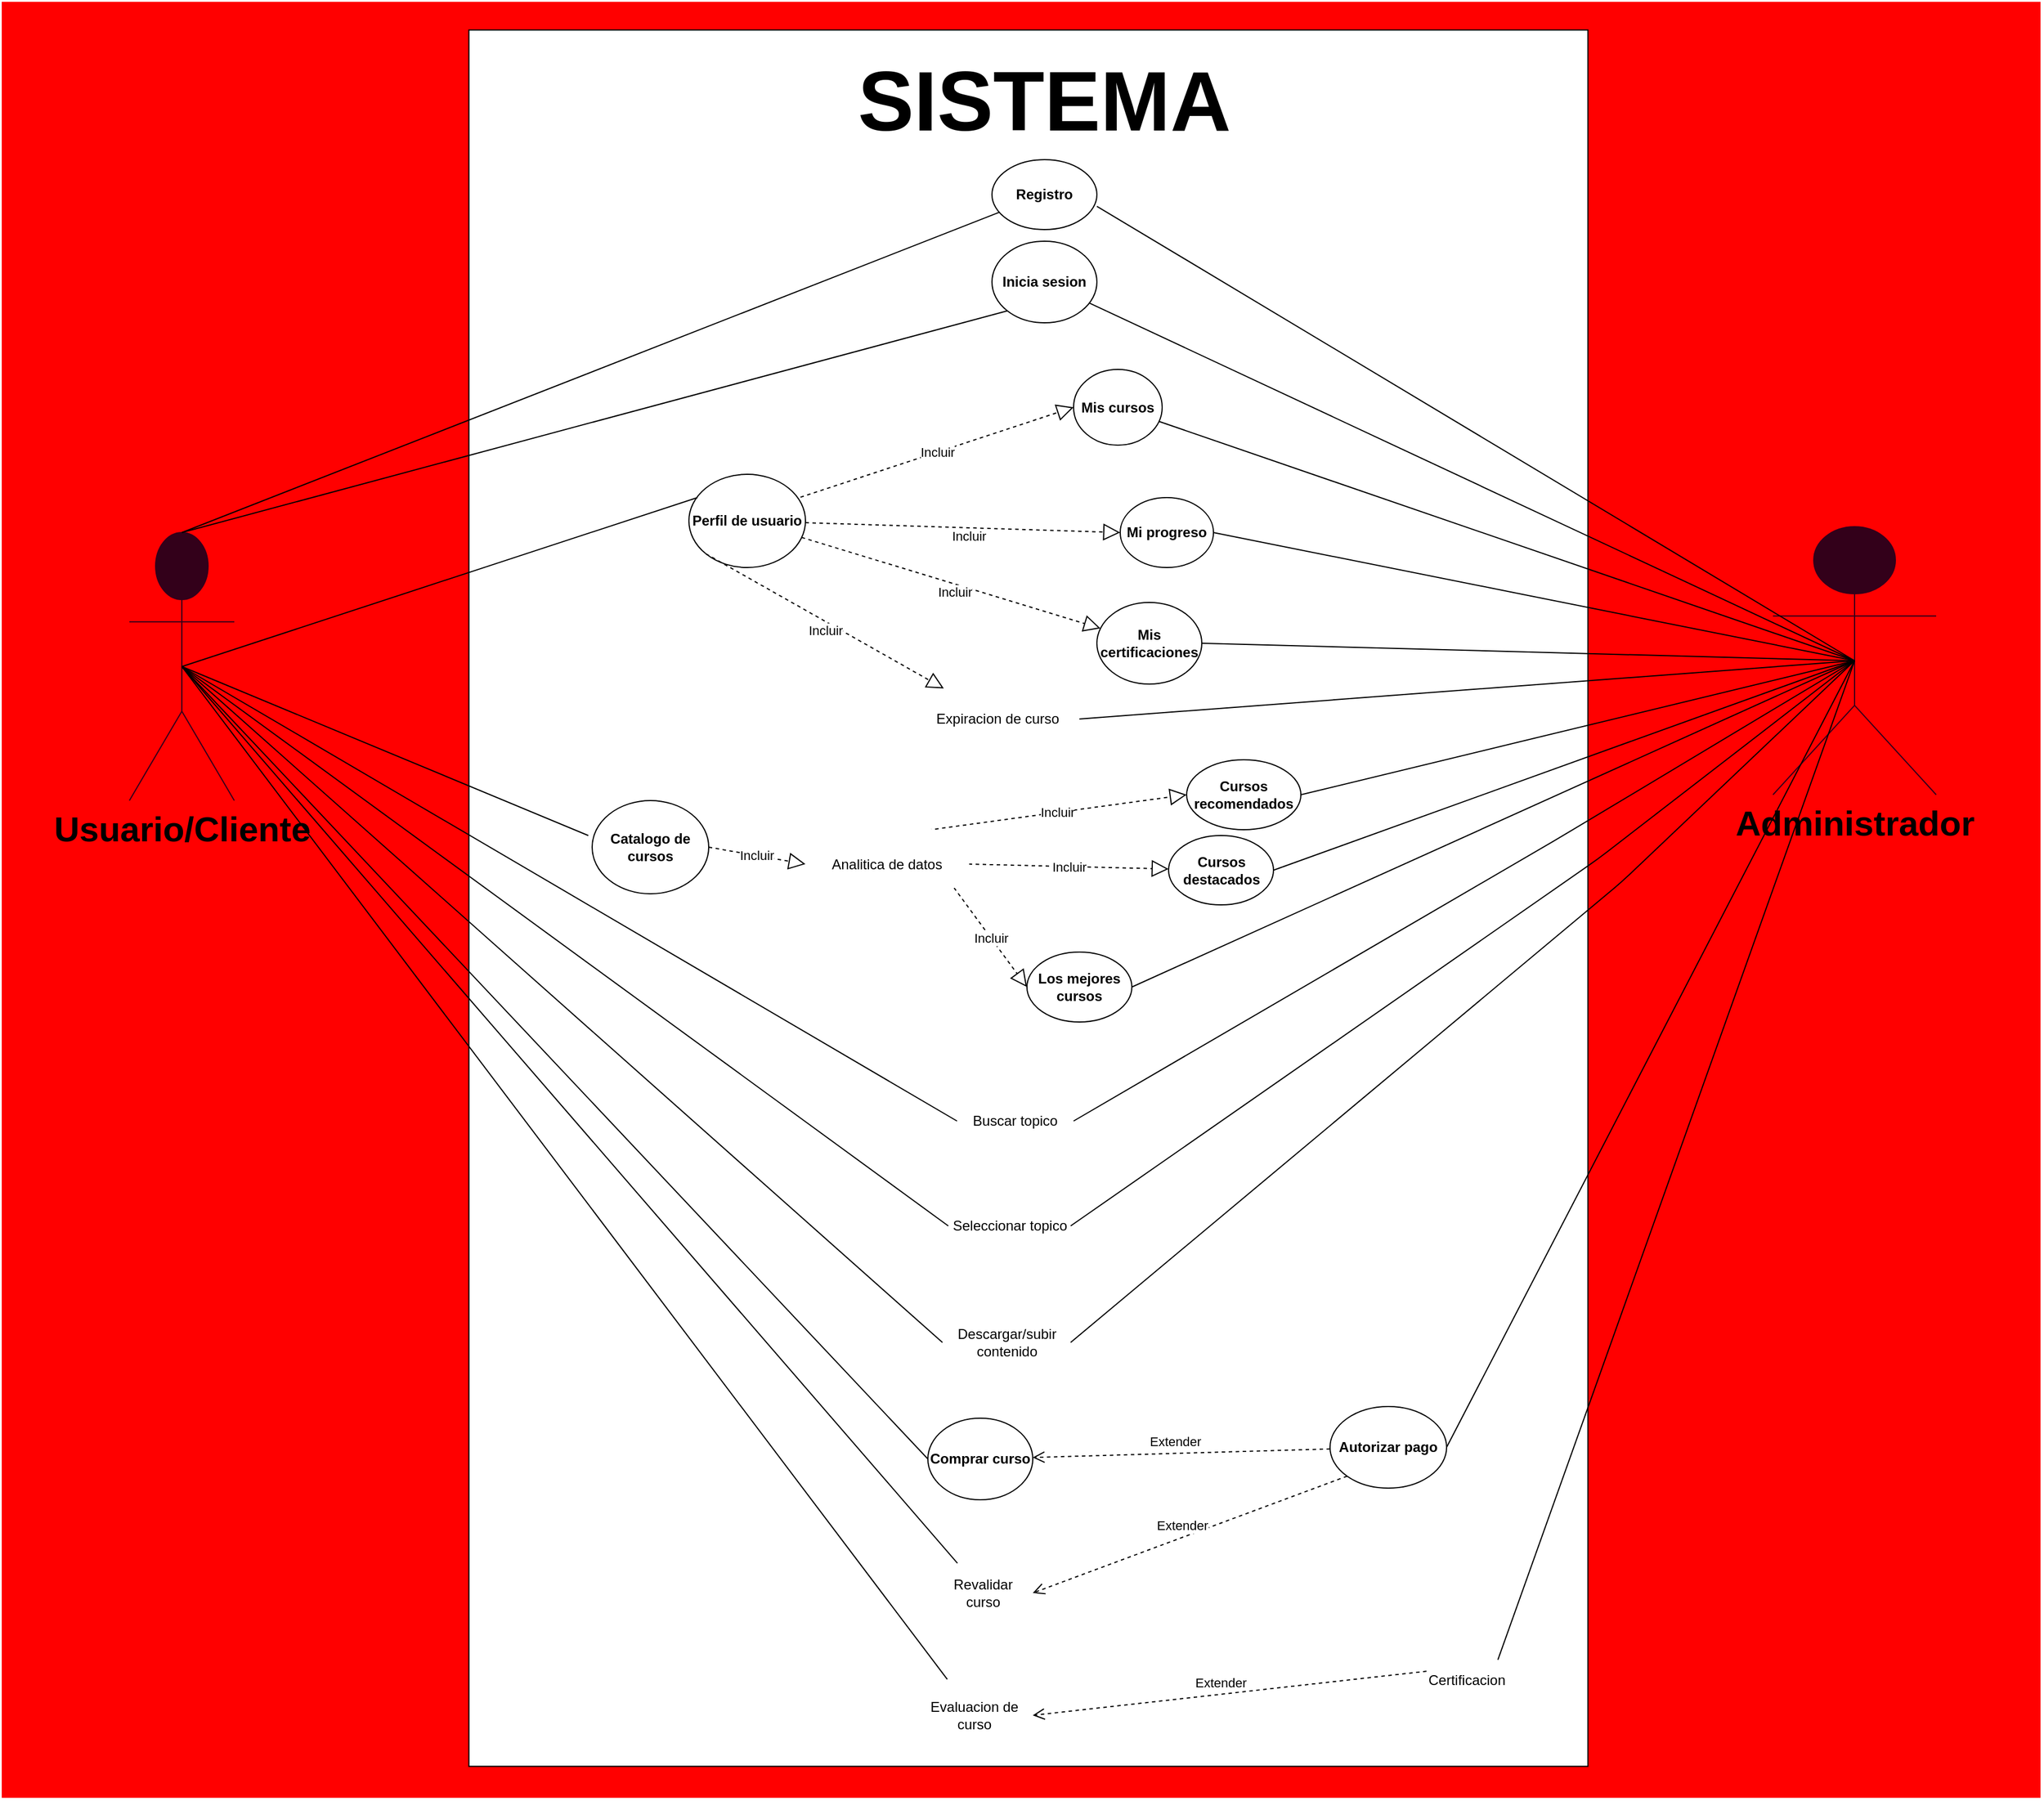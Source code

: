 <mxfile>
    <diagram id="hWGu5HXMCDJEKDJ21eBq" name="Page-1">
        <mxGraphModel dx="3411" dy="2029" grid="1" gridSize="10" guides="1" tooltips="1" connect="1" arrows="1" fold="1" page="1" pageScale="1" pageWidth="827" pageHeight="1169" math="0" shadow="0">
            <root>
                <mxCell id="0"/>
                <mxCell id="1" parent="0"/>
                <mxCell id="112" value="" style="rounded=0;whiteSpace=wrap;html=1;strokeColor=#FFFFFF;fillColor=#FF0000;rotation=90;" vertex="1" parent="1">
                    <mxGeometry x="-816.09" y="-199.83" width="1542.19" height="1750" as="geometry"/>
                </mxCell>
                <mxCell id="39" value="" style="rounded=0;whiteSpace=wrap;html=1;rotation=90;" vertex="1" parent="1">
                    <mxGeometry x="-783.75" y="193.75" width="1490" height="960" as="geometry"/>
                </mxCell>
                <mxCell id="40" value="&lt;b&gt;&lt;font style=&quot;font-size: 30px&quot;&gt;Usuario/Cliente&lt;/font&gt;&lt;/b&gt;" style="shape=umlActor;verticalLabelPosition=bottom;verticalAlign=top;html=1;outlineConnect=0;strokeColor=#33001A;fillColor=#33001A;fontSize=30;" vertex="1" parent="1">
                    <mxGeometry x="-810" y="360" width="90" height="230" as="geometry"/>
                </mxCell>
                <mxCell id="41" value="&lt;b&gt;Registro&lt;/b&gt;" style="ellipse;whiteSpace=wrap;html=1;" vertex="1" parent="1">
                    <mxGeometry x="-70" y="40" width="90" height="60" as="geometry"/>
                </mxCell>
                <mxCell id="42" value="&lt;b&gt;Inicia sesion&lt;/b&gt;" style="ellipse;whiteSpace=wrap;html=1;" vertex="1" parent="1">
                    <mxGeometry x="-70" y="110" width="90" height="70" as="geometry"/>
                </mxCell>
                <mxCell id="43" value="&lt;b&gt;Catalogo de cursos&lt;/b&gt;" style="ellipse;whiteSpace=wrap;html=1;" vertex="1" parent="1">
                    <mxGeometry x="-413" y="590" width="100" height="80" as="geometry"/>
                </mxCell>
                <mxCell id="44" value="&lt;b&gt;Perfil de usuario&lt;/b&gt;" style="ellipse;whiteSpace=wrap;html=1;" vertex="1" parent="1">
                    <mxGeometry x="-330" y="310" width="100" height="80" as="geometry"/>
                </mxCell>
                <mxCell id="45" value="&lt;b&gt;Comprar curso&lt;span style=&quot;color: rgba(0 , 0 , 0 , 0) ; font-family: monospace ; font-size: 0px&quot;&gt;%3CmxGraphModel%3E%3Croot%3E%3CmxCell%20id%3D%220%22%2F%3E%3CmxCell%20id%3D%221%22%20parent%3D%220%22%2F%3E%3CmxCell%20id%3D%222%22%20value%3D%22Catalogo%20de%20cursos%22%20style%3D%22ellipse%3BwhiteSpace%3Dwrap%3Bhtml%3D1%3B%22%20vertex%3D%221%22%20parent%3D%221%22%3E%3CmxGeometry%20x%3D%22170%22%20y%3D%22290%22%20width%3D%22120%22%20height%3D%2280%22%20as%3D%22geometry%22%2F%3E%3C%2FmxCell%3E%3C%2Froot%3E%3C%2FmxGraphModel%3E&lt;/span&gt;&lt;/b&gt;" style="ellipse;whiteSpace=wrap;html=1;" vertex="1" parent="1">
                    <mxGeometry x="-125" y="1120" width="90" height="70" as="geometry"/>
                </mxCell>
                <mxCell id="46" value="&lt;b&gt;Los mejores cursos&lt;/b&gt;" style="ellipse;whiteSpace=wrap;html=1;" vertex="1" parent="1">
                    <mxGeometry x="-40" y="720" width="90" height="60" as="geometry"/>
                </mxCell>
                <mxCell id="47" value="&lt;b&gt;Cursos destacados&lt;/b&gt;" style="ellipse;whiteSpace=wrap;html=1;" vertex="1" parent="1">
                    <mxGeometry x="81.5" y="620" width="90" height="59.5" as="geometry"/>
                </mxCell>
                <mxCell id="48" value="&lt;b&gt;Cursos recomendados&lt;/b&gt;" style="ellipse;whiteSpace=wrap;html=1;" vertex="1" parent="1">
                    <mxGeometry x="97" y="555" width="98" height="60" as="geometry"/>
                </mxCell>
                <mxCell id="49" value="&lt;b&gt;Autorizar pago&lt;/b&gt;" style="ellipse;whiteSpace=wrap;html=1;" vertex="1" parent="1">
                    <mxGeometry x="220" y="1110" width="100" height="70" as="geometry"/>
                </mxCell>
                <mxCell id="50" value="" style="endArrow=none;html=1;exitX=0.5;exitY=0;exitDx=0;exitDy=0;exitPerimeter=0;" edge="1" parent="1" source="40" target="41">
                    <mxGeometry width="50" height="50" relative="1" as="geometry">
                        <mxPoint x="440" y="370" as="sourcePoint"/>
                        <mxPoint x="490" y="320" as="targetPoint"/>
                    </mxGeometry>
                </mxCell>
                <mxCell id="51" value="" style="endArrow=none;html=1;exitX=0.5;exitY=0;exitDx=0;exitDy=0;exitPerimeter=0;entryX=0;entryY=1;entryDx=0;entryDy=0;" edge="1" parent="1" source="40" target="42">
                    <mxGeometry width="50" height="50" relative="1" as="geometry">
                        <mxPoint x="95" y="280" as="sourcePoint"/>
                        <mxPoint x="166.727" y="98.744" as="targetPoint"/>
                    </mxGeometry>
                </mxCell>
                <mxCell id="52" value="" style="endArrow=none;html=1;entryX=0;entryY=0.5;entryDx=0;entryDy=0;exitX=0.5;exitY=0.5;exitDx=0;exitDy=0;exitPerimeter=0;" edge="1" parent="1" source="40" target="45">
                    <mxGeometry width="50" height="50" relative="1" as="geometry">
                        <mxPoint x="90" y="340" as="sourcePoint"/>
                        <mxPoint x="176.727" y="108.744" as="targetPoint"/>
                        <Array as="points"/>
                    </mxGeometry>
                </mxCell>
                <mxCell id="53" value="" style="endArrow=none;html=1;entryX=-0.033;entryY=0.375;entryDx=0;entryDy=0;entryPerimeter=0;exitX=0.5;exitY=0.5;exitDx=0;exitDy=0;exitPerimeter=0;" edge="1" parent="1" source="40" target="43">
                    <mxGeometry width="50" height="50" relative="1" as="geometry">
                        <mxPoint x="85" y="300" as="sourcePoint"/>
                        <mxPoint x="186.727" y="118.744" as="targetPoint"/>
                        <Array as="points"/>
                    </mxGeometry>
                </mxCell>
                <mxCell id="54" value="" style="endArrow=none;html=1;entryX=0.073;entryY=0.25;entryDx=0;entryDy=0;entryPerimeter=0;exitX=0.5;exitY=0.5;exitDx=0;exitDy=0;exitPerimeter=0;" edge="1" parent="1" source="40" target="44">
                    <mxGeometry width="50" height="50" relative="1" as="geometry">
                        <mxPoint x="-280" y="350" as="sourcePoint"/>
                        <mxPoint x="159.997" y="240.004" as="targetPoint"/>
                        <Array as="points"/>
                    </mxGeometry>
                </mxCell>
                <mxCell id="55" value="Extender" style="html=1;verticalAlign=bottom;endArrow=open;dashed=1;endSize=8;" edge="1" parent="1" source="49" target="45">
                    <mxGeometry x="0.046" y="-2" relative="1" as="geometry">
                        <mxPoint x="360" y="260" as="sourcePoint"/>
                        <mxPoint x="280" y="260" as="targetPoint"/>
                        <Array as="points"/>
                        <mxPoint y="1" as="offset"/>
                    </mxGeometry>
                </mxCell>
                <mxCell id="56" value="Incluir" style="endArrow=block;dashed=1;endFill=0;endSize=12;html=1;exitX=0.752;exitY=0.083;exitDx=0;exitDy=0;entryX=0;entryY=0.5;entryDx=0;entryDy=0;exitPerimeter=0;" edge="1" parent="1" source="106" target="48">
                    <mxGeometry width="160" relative="1" as="geometry">
                        <mxPoint x="270" y="420" as="sourcePoint"/>
                        <mxPoint x="390" y="330" as="targetPoint"/>
                        <Array as="points"/>
                    </mxGeometry>
                </mxCell>
                <mxCell id="57" value="Incluir" style="endArrow=block;dashed=1;endFill=0;endSize=12;html=1;exitX=1;exitY=0.5;exitDx=0;exitDy=0;" edge="1" parent="1" source="106" target="47">
                    <mxGeometry width="160" relative="1" as="geometry">
                        <mxPoint x="349.751" y="360.817" as="sourcePoint"/>
                        <mxPoint x="418.01" y="429.99" as="targetPoint"/>
                    </mxGeometry>
                </mxCell>
                <mxCell id="58" value="Incluir" style="endArrow=block;dashed=1;endFill=0;endSize=12;html=1;entryX=0;entryY=0.5;entryDx=0;entryDy=0;exitX=0.91;exitY=0.79;exitDx=0;exitDy=0;exitPerimeter=0;" edge="1" parent="1" source="106" target="46">
                    <mxGeometry width="160" relative="1" as="geometry">
                        <mxPoint x="340" y="390" as="sourcePoint"/>
                        <mxPoint x="418.01" y="420" as="targetPoint"/>
                    </mxGeometry>
                </mxCell>
                <mxCell id="59" value="&lt;b&gt;Mis certificaciones&lt;/b&gt;" style="ellipse;whiteSpace=wrap;html=1;" vertex="1" parent="1">
                    <mxGeometry x="20" y="420" width="90" height="70" as="geometry"/>
                </mxCell>
                <mxCell id="60" value="&lt;b&gt;Mi progreso&lt;/b&gt;" style="ellipse;whiteSpace=wrap;html=1;" vertex="1" parent="1">
                    <mxGeometry x="40" y="330" width="80" height="60" as="geometry"/>
                </mxCell>
                <mxCell id="61" value="&lt;b&gt;Mis cursos&lt;/b&gt;" style="ellipse;whiteSpace=wrap;html=1;" vertex="1" parent="1">
                    <mxGeometry y="220" width="76" height="65" as="geometry"/>
                </mxCell>
                <mxCell id="62" value="Incluir" style="endArrow=block;dashed=1;endFill=0;endSize=12;html=1;entryX=0;entryY=0.5;entryDx=0;entryDy=0;exitX=0.957;exitY=0.246;exitDx=0;exitDy=0;exitPerimeter=0;" edge="1" parent="1" source="44" target="61">
                    <mxGeometry width="160" relative="1" as="geometry">
                        <mxPoint x="299" y="494" as="sourcePoint"/>
                        <mxPoint x="380" y="520" as="targetPoint"/>
                        <Array as="points"/>
                    </mxGeometry>
                </mxCell>
                <mxCell id="63" value="Incluir" style="endArrow=block;dashed=1;endFill=0;endSize=12;html=1;entryX=0;entryY=0.5;entryDx=0;entryDy=0;" edge="1" parent="1" source="44" target="60">
                    <mxGeometry x="0.039" y="-7" width="160" relative="1" as="geometry">
                        <mxPoint x="250" y="640" as="sourcePoint"/>
                        <mxPoint x="331" y="666" as="targetPoint"/>
                        <mxPoint as="offset"/>
                    </mxGeometry>
                </mxCell>
                <mxCell id="64" value="Incluir" style="endArrow=block;dashed=1;endFill=0;endSize=12;html=1;" edge="1" parent="1" source="44" target="59">
                    <mxGeometry x="0.039" y="-7" width="160" relative="1" as="geometry">
                        <mxPoint x="210" y="650" as="sourcePoint"/>
                        <mxPoint x="314.645" y="731.716" as="targetPoint"/>
                        <mxPoint as="offset"/>
                    </mxGeometry>
                </mxCell>
                <mxCell id="65" value="&lt;font style=&quot;font-size: 72px&quot;&gt;&lt;b&gt;SISTEMA&lt;/b&gt;&lt;/font&gt;" style="text;html=1;strokeColor=none;fillColor=none;align=center;verticalAlign=middle;whiteSpace=wrap;rounded=0;" vertex="1" parent="1">
                    <mxGeometry x="-45" y="-20" width="40" height="20" as="geometry"/>
                </mxCell>
                <mxCell id="66" value="&lt;font style=&quot;font-size: 30px&quot;&gt;&lt;b&gt;Administrador&lt;/b&gt;&lt;/font&gt;" style="shape=umlActor;verticalLabelPosition=bottom;verticalAlign=top;html=1;outlineConnect=0;strokeColor=#33001A;fillColor=#33001A;fontSize=30;" vertex="1" parent="1">
                    <mxGeometry x="600" y="355" width="140" height="230" as="geometry"/>
                </mxCell>
                <mxCell id="67" value="" style="endArrow=none;html=1;exitX=1;exitY=0.667;exitDx=0;exitDy=0;exitPerimeter=0;entryX=0.5;entryY=0.5;entryDx=0;entryDy=0;entryPerimeter=0;" edge="1" parent="1" source="41" target="66">
                    <mxGeometry width="50" height="50" relative="1" as="geometry">
                        <mxPoint x="520" y="250" as="sourcePoint"/>
                        <mxPoint x="570" y="200" as="targetPoint"/>
                    </mxGeometry>
                </mxCell>
                <mxCell id="68" value="" style="endArrow=none;html=1;entryX=0.5;entryY=0.5;entryDx=0;entryDy=0;entryPerimeter=0;" edge="1" parent="1" source="42" target="66">
                    <mxGeometry width="50" height="50" relative="1" as="geometry">
                        <mxPoint x="470" y="284.13" as="sourcePoint"/>
                        <mxPoint x="680" y="415.878" as="targetPoint"/>
                    </mxGeometry>
                </mxCell>
                <mxCell id="69" value="" style="endArrow=none;html=1;exitX=1;exitY=0.5;exitDx=0;exitDy=0;entryX=0.5;entryY=0.5;entryDx=0;entryDy=0;entryPerimeter=0;" edge="1" parent="1" source="49" target="66">
                    <mxGeometry width="50" height="50" relative="1" as="geometry">
                        <mxPoint x="590" y="388.25" as="sourcePoint"/>
                        <mxPoint x="800" y="519.998" as="targetPoint"/>
                    </mxGeometry>
                </mxCell>
                <mxCell id="70" value="" style="endArrow=none;html=1;exitX=1;exitY=0.5;exitDx=0;exitDy=0;entryX=0.5;entryY=0.5;entryDx=0;entryDy=0;entryPerimeter=0;" edge="1" parent="1" source="48" target="66">
                    <mxGeometry width="50" height="50" relative="1" as="geometry">
                        <mxPoint x="570" y="498.25" as="sourcePoint"/>
                        <mxPoint x="780" y="629.998" as="targetPoint"/>
                        <Array as="points"/>
                    </mxGeometry>
                </mxCell>
                <mxCell id="71" value="" style="endArrow=none;html=1;exitX=1;exitY=0.5;exitDx=0;exitDy=0;entryX=0.5;entryY=0.5;entryDx=0;entryDy=0;entryPerimeter=0;" edge="1" parent="1" source="47" target="66">
                    <mxGeometry width="50" height="50" relative="1" as="geometry">
                        <mxPoint x="586" y="495" as="sourcePoint"/>
                        <mxPoint x="725" y="360" as="targetPoint"/>
                        <Array as="points"/>
                    </mxGeometry>
                </mxCell>
                <mxCell id="72" value="" style="endArrow=none;html=1;exitX=1;exitY=0.5;exitDx=0;exitDy=0;entryX=0.5;entryY=0.5;entryDx=0;entryDy=0;entryPerimeter=0;" edge="1" parent="1" source="46" target="66">
                    <mxGeometry width="50" height="50" relative="1" as="geometry">
                        <mxPoint x="590" y="605" as="sourcePoint"/>
                        <mxPoint x="775" y="430" as="targetPoint"/>
                        <Array as="points"/>
                    </mxGeometry>
                </mxCell>
                <mxCell id="73" value="" style="endArrow=none;html=1;entryX=0.5;entryY=0.5;entryDx=0;entryDy=0;entryPerimeter=0;" edge="1" parent="1" source="61" target="66">
                    <mxGeometry width="50" height="50" relative="1" as="geometry">
                        <mxPoint x="580" y="710" as="sourcePoint"/>
                        <mxPoint x="760" y="410" as="targetPoint"/>
                        <Array as="points"/>
                    </mxGeometry>
                </mxCell>
                <mxCell id="74" value="" style="endArrow=none;html=1;exitX=1;exitY=0.5;exitDx=0;exitDy=0;entryX=0.5;entryY=0.5;entryDx=0;entryDy=0;entryPerimeter=0;" edge="1" parent="1" source="60" target="66">
                    <mxGeometry width="50" height="50" relative="1" as="geometry">
                        <mxPoint x="515.7" y="808.03" as="sourcePoint"/>
                        <mxPoint x="775" y="430" as="targetPoint"/>
                        <Array as="points"/>
                    </mxGeometry>
                </mxCell>
                <mxCell id="75" value="" style="endArrow=none;html=1;exitX=1;exitY=0.5;exitDx=0;exitDy=0;entryX=0.5;entryY=0.5;entryDx=0;entryDy=0;entryPerimeter=0;" edge="1" parent="1" source="59" target="66">
                    <mxGeometry width="50" height="50" relative="1" as="geometry">
                        <mxPoint x="396.6" y="820.974" as="sourcePoint"/>
                        <mxPoint x="775" y="430" as="targetPoint"/>
                        <Array as="points"/>
                    </mxGeometry>
                </mxCell>
                <mxCell id="78" value="Expiracion de curso" style="ellipse;whiteSpace=wrap;html=1;strokeColor=#FFFFFF;" vertex="1" parent="1">
                    <mxGeometry x="-135" y="485" width="140" height="70" as="geometry"/>
                </mxCell>
                <mxCell id="79" value="Incluir" style="endArrow=block;dashed=1;endFill=0;endSize=12;html=1;exitX=0;exitY=1;exitDx=0;exitDy=0;" edge="1" parent="1" source="44" target="78">
                    <mxGeometry x="0.039" y="-7" width="160" relative="1" as="geometry">
                        <mxPoint x="-110" y="750" as="sourcePoint"/>
                        <mxPoint x="-61.443" y="916.022" as="targetPoint"/>
                        <mxPoint as="offset"/>
                    </mxGeometry>
                </mxCell>
                <mxCell id="81" value="Revalidar curso" style="ellipse;whiteSpace=wrap;html=1;strokeColor=#FFFFFF;" vertex="1" parent="1">
                    <mxGeometry x="-120" y="1240" width="85" height="60" as="geometry"/>
                </mxCell>
                <mxCell id="82" value="Extender" style="html=1;verticalAlign=bottom;endArrow=open;dashed=1;endSize=8;entryX=1;entryY=0.5;entryDx=0;entryDy=0;exitX=0;exitY=1;exitDx=0;exitDy=0;" edge="1" parent="1" source="49" target="81">
                    <mxGeometry x="0.046" y="-2" relative="1" as="geometry">
                        <mxPoint x="205.746" y="624.437" as="sourcePoint"/>
                        <mxPoint x="0.004" y="545.0" as="targetPoint"/>
                        <Array as="points"/>
                        <mxPoint y="1" as="offset"/>
                    </mxGeometry>
                </mxCell>
                <mxCell id="83" value="" style="endArrow=none;html=1;exitX=0.5;exitY=0.5;exitDx=0;exitDy=0;exitPerimeter=0;" edge="1" parent="1" source="40" target="81">
                    <mxGeometry width="50" height="50" relative="1" as="geometry">
                        <mxPoint x="-565" y="495" as="sourcePoint"/>
                        <mxPoint x="-112.7" y="720" as="targetPoint"/>
                        <Array as="points"/>
                    </mxGeometry>
                </mxCell>
                <mxCell id="84" value="Evaluacion de curso" style="ellipse;whiteSpace=wrap;html=1;strokeColor=#FFFFFF;" vertex="1" parent="1">
                    <mxGeometry x="-135" y="1340" width="100" height="70" as="geometry"/>
                </mxCell>
                <mxCell id="85" value="Certificacion" style="ellipse;whiteSpace=wrap;html=1;strokeColor=#FFFFFF;" vertex="1" parent="1">
                    <mxGeometry x="300" y="1320" width="75" height="50" as="geometry"/>
                </mxCell>
                <mxCell id="86" value="Extender" style="html=1;verticalAlign=bottom;endArrow=open;dashed=1;endSize=8;entryX=1;entryY=0.5;entryDx=0;entryDy=0;exitX=0.037;exitY=0.343;exitDx=0;exitDy=0;exitPerimeter=0;" edge="1" parent="1" source="85" target="84">
                    <mxGeometry x="0.046" y="-2" relative="1" as="geometry">
                        <mxPoint x="146.5" y="730" as="sourcePoint"/>
                        <mxPoint x="-36.5" y="710" as="targetPoint"/>
                        <Array as="points"/>
                        <mxPoint y="1" as="offset"/>
                    </mxGeometry>
                </mxCell>
                <mxCell id="87" value="" style="endArrow=none;html=1;exitX=0.5;exitY=0.5;exitDx=0;exitDy=0;exitPerimeter=0;" edge="1" parent="1" source="40" target="84">
                    <mxGeometry width="50" height="50" relative="1" as="geometry">
                        <mxPoint x="-565" y="495" as="sourcePoint"/>
                        <mxPoint x="-112.7" y="890" as="targetPoint"/>
                        <Array as="points"/>
                    </mxGeometry>
                </mxCell>
                <mxCell id="91" value="Buscar topico" style="ellipse;whiteSpace=wrap;html=1;strokeColor=#FFFFFF;" vertex="1" parent="1">
                    <mxGeometry x="-100" y="830" width="100" height="70" as="geometry"/>
                </mxCell>
                <mxCell id="92" value="Seleccionar topico" style="ellipse;whiteSpace=wrap;html=1;strokeColor=#FFFFFF;" vertex="1" parent="1">
                    <mxGeometry x="-107.5" y="920" width="105" height="70" as="geometry"/>
                </mxCell>
                <mxCell id="94" value="Descargar/subir contenido" style="ellipse;whiteSpace=wrap;html=1;strokeColor=#FFFFFF;" vertex="1" parent="1">
                    <mxGeometry x="-112.5" y="1030" width="110" height="50" as="geometry"/>
                </mxCell>
                <mxCell id="95" style="edgeStyle=orthogonalEdgeStyle;rounded=0;orthogonalLoop=1;jettySize=auto;html=1;exitX=0.5;exitY=1;exitDx=0;exitDy=0;" edge="1" parent="1" source="91" target="91">
                    <mxGeometry relative="1" as="geometry"/>
                </mxCell>
                <mxCell id="97" value="" style="endArrow=none;html=1;entryX=0;entryY=0.5;entryDx=0;entryDy=0;exitX=0.5;exitY=0.5;exitDx=0;exitDy=0;exitPerimeter=0;" edge="1" parent="1" source="40" target="94">
                    <mxGeometry width="50" height="50" relative="1" as="geometry">
                        <mxPoint x="-565" y="495" as="sourcePoint"/>
                        <mxPoint x="-100.0" y="1055" as="targetPoint"/>
                        <Array as="points"/>
                    </mxGeometry>
                </mxCell>
                <mxCell id="98" value="" style="endArrow=none;html=1;entryX=0;entryY=0.5;entryDx=0;entryDy=0;exitX=0.5;exitY=0.5;exitDx=0;exitDy=0;exitPerimeter=0;" edge="1" parent="1" source="40" target="92">
                    <mxGeometry width="50" height="50" relative="1" as="geometry">
                        <mxPoint x="-565" y="495" as="sourcePoint"/>
                        <mxPoint x="-135.0" y="900" as="targetPoint"/>
                        <Array as="points"/>
                    </mxGeometry>
                </mxCell>
                <mxCell id="99" value="" style="endArrow=none;html=1;entryX=0;entryY=0.5;entryDx=0;entryDy=0;exitX=0.5;exitY=0.5;exitDx=0;exitDy=0;exitPerimeter=0;" edge="1" parent="1" source="40" target="91">
                    <mxGeometry width="50" height="50" relative="1" as="geometry">
                        <mxPoint x="-555" y="505" as="sourcePoint"/>
                        <mxPoint x="-135.0" y="785" as="targetPoint"/>
                        <Array as="points"/>
                    </mxGeometry>
                </mxCell>
                <mxCell id="101" value="" style="endArrow=none;html=1;exitX=1;exitY=0.5;exitDx=0;exitDy=0;entryX=0.5;entryY=0.5;entryDx=0;entryDy=0;entryPerimeter=0;" edge="1" parent="1" source="78" target="66">
                    <mxGeometry width="50" height="50" relative="1" as="geometry">
                        <mxPoint x="145" y="430" as="sourcePoint"/>
                        <mxPoint x="775.0" y="430" as="targetPoint"/>
                        <Array as="points"/>
                    </mxGeometry>
                </mxCell>
                <mxCell id="103" value="" style="endArrow=none;html=1;exitX=1;exitY=0.5;exitDx=0;exitDy=0;entryX=0.5;entryY=0.5;entryDx=0;entryDy=0;entryPerimeter=0;" edge="1" parent="1" source="91" target="66">
                    <mxGeometry width="50" height="50" relative="1" as="geometry">
                        <mxPoint x="218" y="650" as="sourcePoint"/>
                        <mxPoint x="775.0" y="430" as="targetPoint"/>
                        <Array as="points">
                            <mxPoint x="420" y="620"/>
                        </Array>
                    </mxGeometry>
                </mxCell>
                <mxCell id="104" value="" style="endArrow=none;html=1;entryX=0.5;entryY=0.5;entryDx=0;entryDy=0;entryPerimeter=0;exitX=1;exitY=0.5;exitDx=0;exitDy=0;" edge="1" parent="1" source="92" target="66">
                    <mxGeometry width="50" height="50" relative="1" as="geometry">
                        <mxPoint x="10" y="755" as="sourcePoint"/>
                        <mxPoint x="775.0" y="430" as="targetPoint"/>
                        <Array as="points">
                            <mxPoint x="450" y="640"/>
                        </Array>
                    </mxGeometry>
                </mxCell>
                <mxCell id="105" value="" style="endArrow=none;html=1;entryX=0.5;entryY=0.5;entryDx=0;entryDy=0;entryPerimeter=0;exitX=1;exitY=0.5;exitDx=0;exitDy=0;" edge="1" parent="1" source="94" target="66">
                    <mxGeometry width="50" height="50" relative="1" as="geometry">
                        <mxPoint x="5.0" y="845" as="sourcePoint"/>
                        <mxPoint x="775.0" y="430" as="targetPoint"/>
                        <Array as="points">
                            <mxPoint x="470" y="660"/>
                        </Array>
                    </mxGeometry>
                </mxCell>
                <mxCell id="106" value="Analitica de datos" style="ellipse;whiteSpace=wrap;html=1;strokeColor=#FFFFFF;" vertex="1" parent="1">
                    <mxGeometry x="-230" y="609.5" width="140" height="70" as="geometry"/>
                </mxCell>
                <mxCell id="107" value="Incluir" style="endArrow=block;dashed=1;endFill=0;endSize=12;html=1;exitX=1;exitY=0.5;exitDx=0;exitDy=0;entryX=0;entryY=0.5;entryDx=0;entryDy=0;" edge="1" parent="1" source="43" target="106">
                    <mxGeometry width="160" relative="1" as="geometry">
                        <mxPoint x="-254.72" y="555.81" as="sourcePoint"/>
                        <mxPoint x="-135.0" y="520" as="targetPoint"/>
                        <Array as="points"/>
                    </mxGeometry>
                </mxCell>
                <mxCell id="111" value="" style="endArrow=none;html=1;exitX=1;exitY=0;exitDx=0;exitDy=0;entryX=0.5;entryY=0.5;entryDx=0;entryDy=0;entryPerimeter=0;" edge="1" parent="1" source="85" target="66">
                    <mxGeometry width="50" height="50" relative="1" as="geometry">
                        <mxPoint x="240" y="1055" as="sourcePoint"/>
                        <mxPoint x="680" y="480" as="targetPoint"/>
                    </mxGeometry>
                </mxCell>
            </root>
        </mxGraphModel>
    </diagram>
</mxfile>